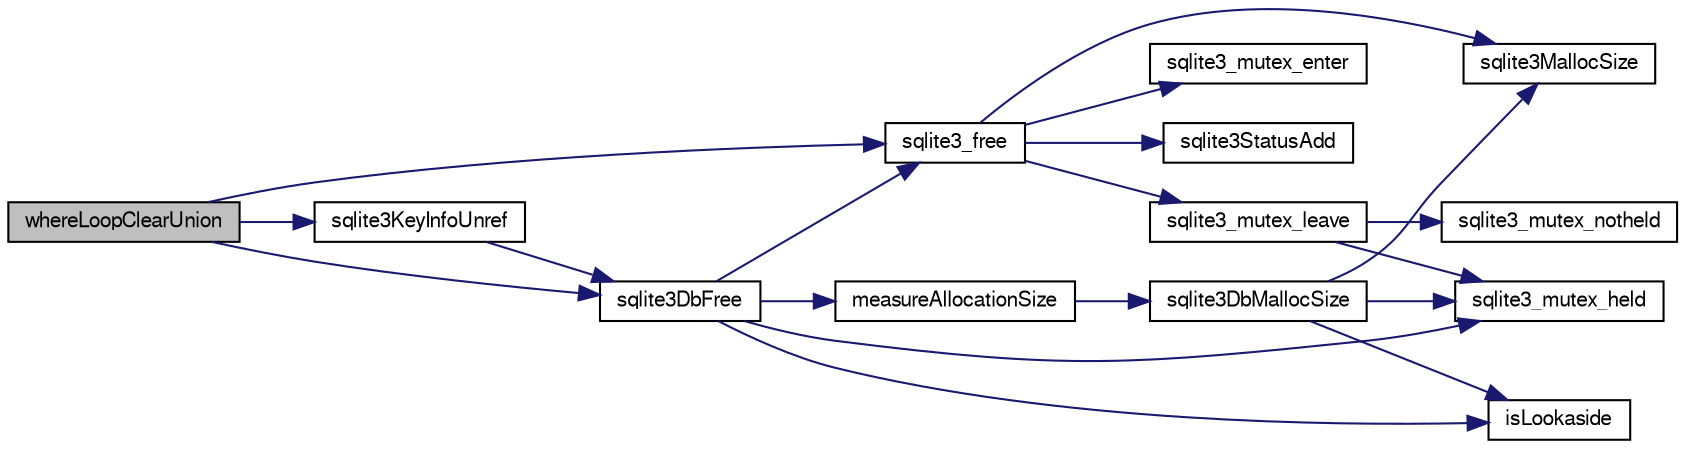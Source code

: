 digraph "whereLoopClearUnion"
{
  edge [fontname="FreeSans",fontsize="10",labelfontname="FreeSans",labelfontsize="10"];
  node [fontname="FreeSans",fontsize="10",shape=record];
  rankdir="LR";
  Node914430 [label="whereLoopClearUnion",height=0.2,width=0.4,color="black", fillcolor="grey75", style="filled", fontcolor="black"];
  Node914430 -> Node914431 [color="midnightblue",fontsize="10",style="solid",fontname="FreeSans"];
  Node914431 [label="sqlite3_free",height=0.2,width=0.4,color="black", fillcolor="white", style="filled",URL="$sqlite3_8c.html#a6552349e36a8a691af5487999ab09519"];
  Node914431 -> Node914432 [color="midnightblue",fontsize="10",style="solid",fontname="FreeSans"];
  Node914432 [label="sqlite3_mutex_enter",height=0.2,width=0.4,color="black", fillcolor="white", style="filled",URL="$sqlite3_8c.html#a1c12cde690bd89f104de5cbad12a6bf5"];
  Node914431 -> Node914433 [color="midnightblue",fontsize="10",style="solid",fontname="FreeSans"];
  Node914433 [label="sqlite3StatusAdd",height=0.2,width=0.4,color="black", fillcolor="white", style="filled",URL="$sqlite3_8c.html#afa029f93586aeab4cc85360905dae9cd"];
  Node914431 -> Node914434 [color="midnightblue",fontsize="10",style="solid",fontname="FreeSans"];
  Node914434 [label="sqlite3MallocSize",height=0.2,width=0.4,color="black", fillcolor="white", style="filled",URL="$sqlite3_8c.html#acf5d2a5f35270bafb050bd2def576955"];
  Node914431 -> Node914435 [color="midnightblue",fontsize="10",style="solid",fontname="FreeSans"];
  Node914435 [label="sqlite3_mutex_leave",height=0.2,width=0.4,color="black", fillcolor="white", style="filled",URL="$sqlite3_8c.html#a5838d235601dbd3c1fa993555c6bcc93"];
  Node914435 -> Node914436 [color="midnightblue",fontsize="10",style="solid",fontname="FreeSans"];
  Node914436 [label="sqlite3_mutex_held",height=0.2,width=0.4,color="black", fillcolor="white", style="filled",URL="$sqlite3_8c.html#acf77da68932b6bc163c5e68547ecc3e7"];
  Node914435 -> Node914437 [color="midnightblue",fontsize="10",style="solid",fontname="FreeSans"];
  Node914437 [label="sqlite3_mutex_notheld",height=0.2,width=0.4,color="black", fillcolor="white", style="filled",URL="$sqlite3_8c.html#a83967c837c1c000d3b5adcfaa688f5dc"];
  Node914430 -> Node914438 [color="midnightblue",fontsize="10",style="solid",fontname="FreeSans"];
  Node914438 [label="sqlite3DbFree",height=0.2,width=0.4,color="black", fillcolor="white", style="filled",URL="$sqlite3_8c.html#ac70ab821a6607b4a1b909582dc37a069"];
  Node914438 -> Node914436 [color="midnightblue",fontsize="10",style="solid",fontname="FreeSans"];
  Node914438 -> Node914439 [color="midnightblue",fontsize="10",style="solid",fontname="FreeSans"];
  Node914439 [label="measureAllocationSize",height=0.2,width=0.4,color="black", fillcolor="white", style="filled",URL="$sqlite3_8c.html#a45731e644a22fdb756e2b6337224217a"];
  Node914439 -> Node914440 [color="midnightblue",fontsize="10",style="solid",fontname="FreeSans"];
  Node914440 [label="sqlite3DbMallocSize",height=0.2,width=0.4,color="black", fillcolor="white", style="filled",URL="$sqlite3_8c.html#aa397e5a8a03495203a0767abf0a71f86"];
  Node914440 -> Node914434 [color="midnightblue",fontsize="10",style="solid",fontname="FreeSans"];
  Node914440 -> Node914436 [color="midnightblue",fontsize="10",style="solid",fontname="FreeSans"];
  Node914440 -> Node914441 [color="midnightblue",fontsize="10",style="solid",fontname="FreeSans"];
  Node914441 [label="isLookaside",height=0.2,width=0.4,color="black", fillcolor="white", style="filled",URL="$sqlite3_8c.html#a770fa05ff9717b75e16f4d968a77b897"];
  Node914438 -> Node914441 [color="midnightblue",fontsize="10",style="solid",fontname="FreeSans"];
  Node914438 -> Node914431 [color="midnightblue",fontsize="10",style="solid",fontname="FreeSans"];
  Node914430 -> Node914442 [color="midnightblue",fontsize="10",style="solid",fontname="FreeSans"];
  Node914442 [label="sqlite3KeyInfoUnref",height=0.2,width=0.4,color="black", fillcolor="white", style="filled",URL="$sqlite3_8c.html#ac94cc1874ab0865db1dbbefd3886ba4a"];
  Node914442 -> Node914438 [color="midnightblue",fontsize="10",style="solid",fontname="FreeSans"];
}

